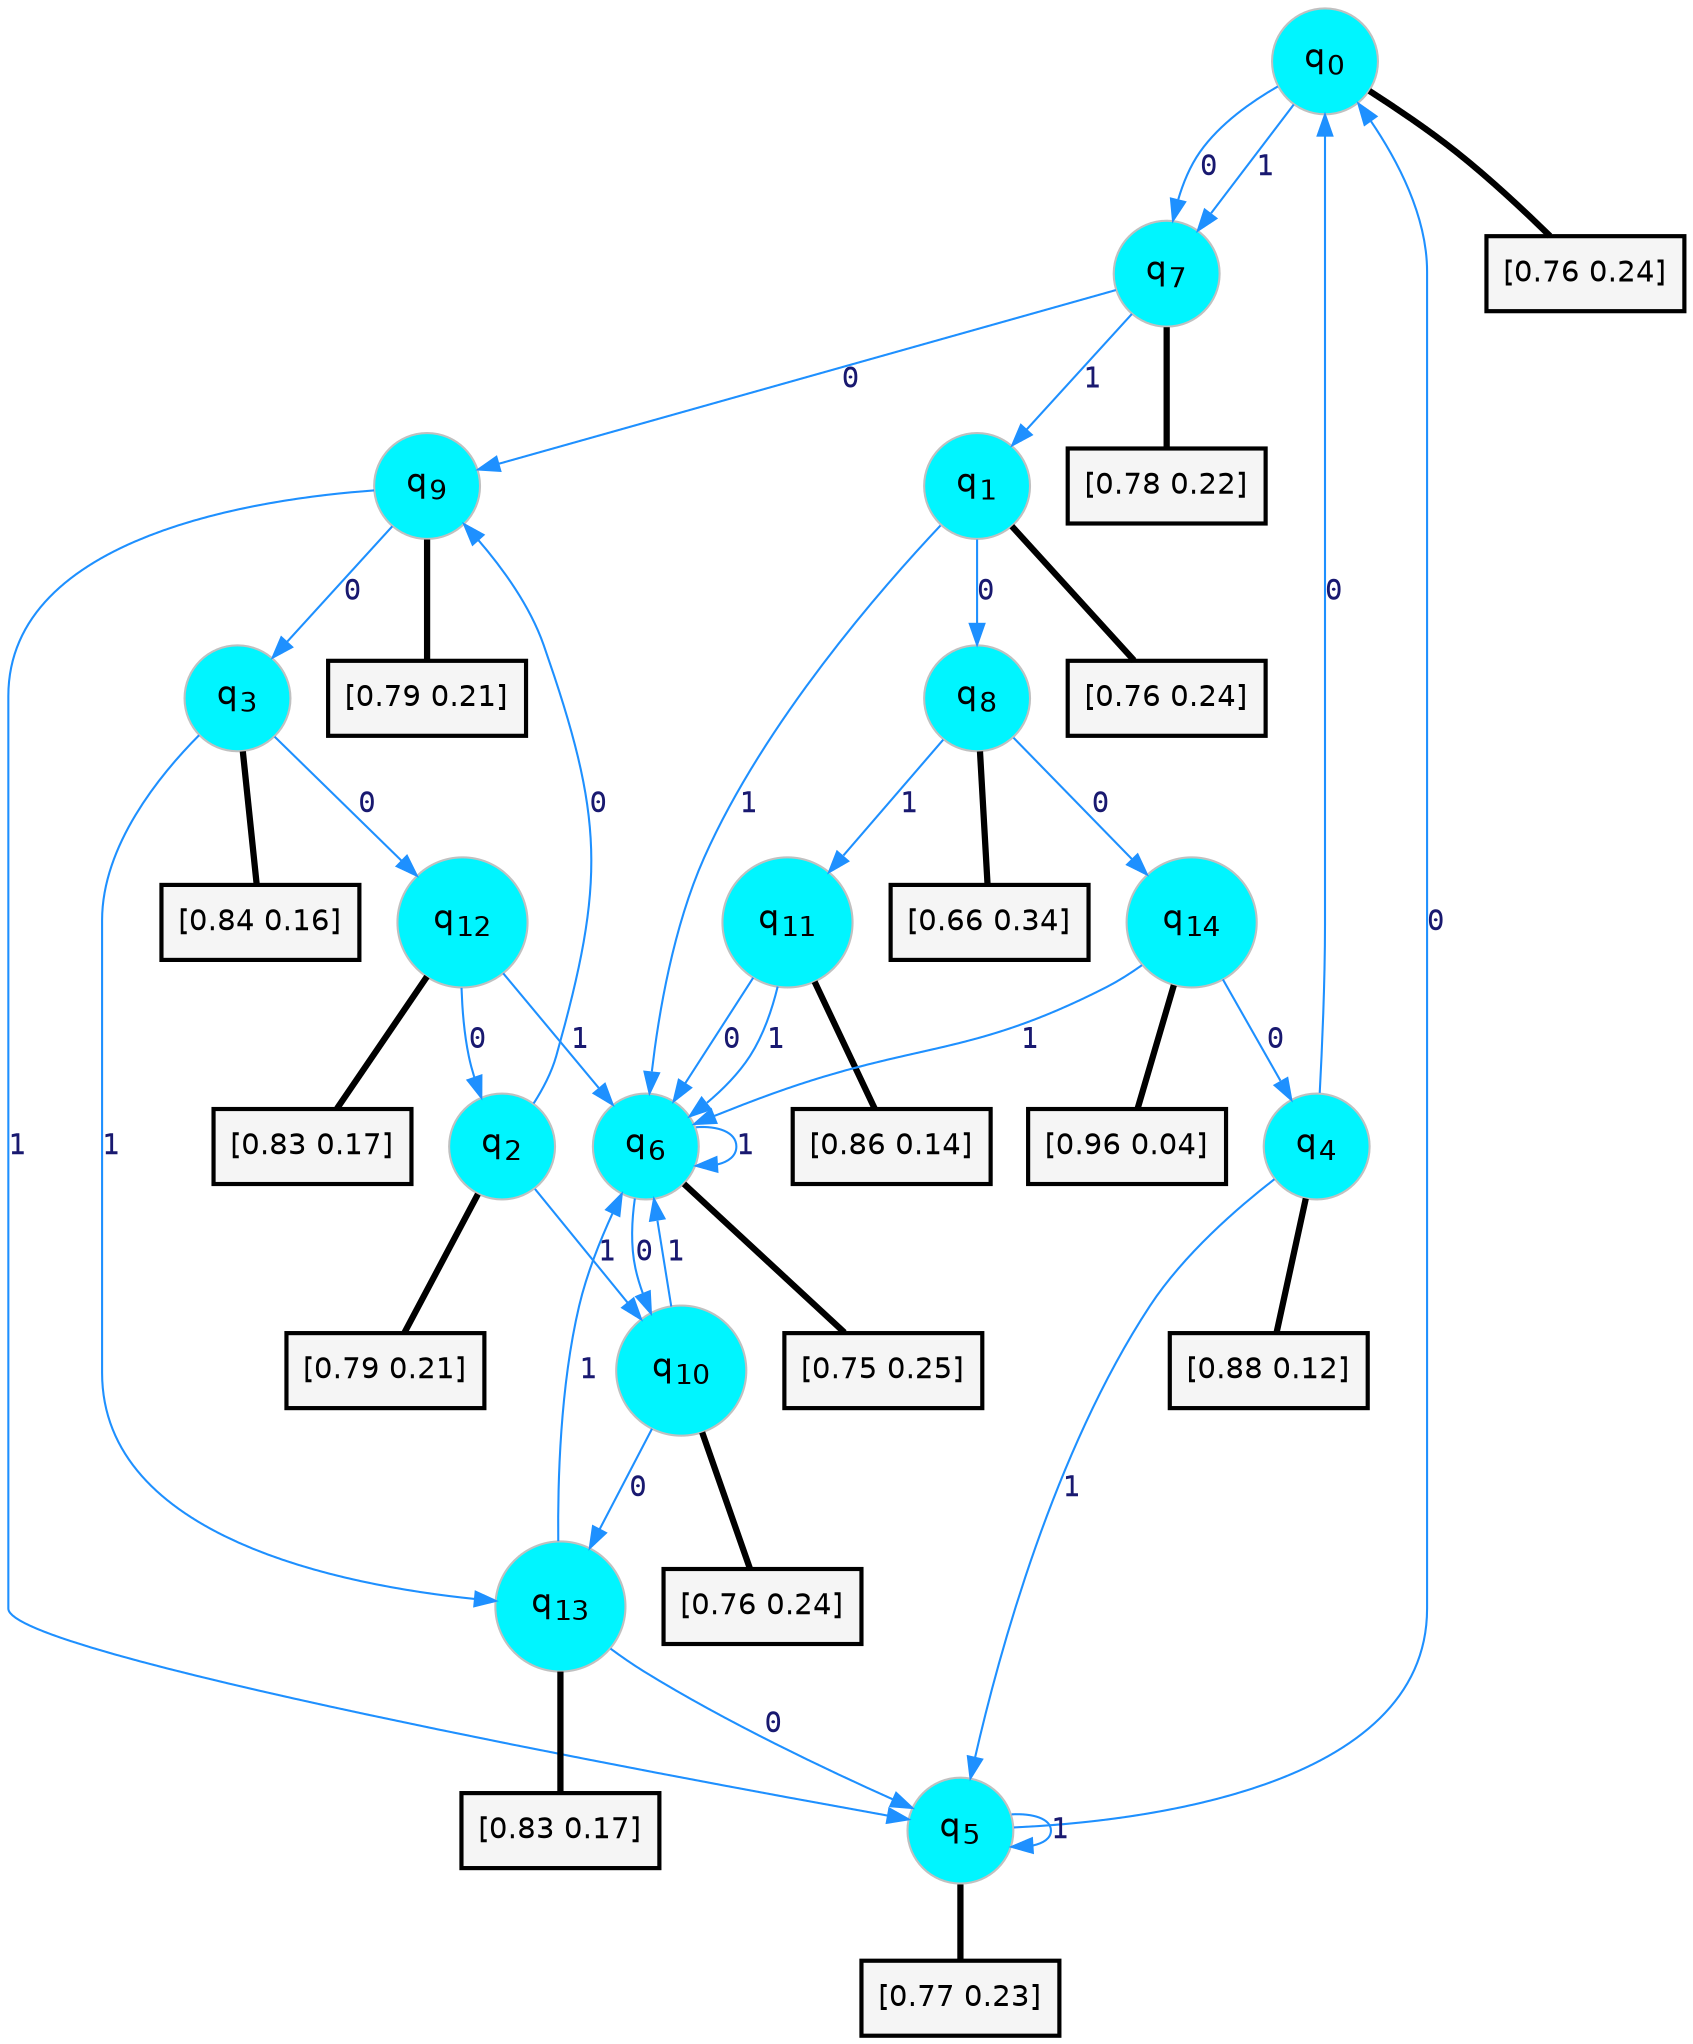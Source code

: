 digraph G {
graph [
bgcolor=transparent, dpi=300, rankdir=TD, size="40,25"];
node [
color=gray, fillcolor=turquoise1, fontcolor=black, fontname=Helvetica, fontsize=16, fontweight=bold, shape=circle, style=filled];
edge [
arrowsize=1, color=dodgerblue1, fontcolor=midnightblue, fontname=courier, fontweight=bold, penwidth=1, style=solid, weight=20];
0[label=<q<SUB>0</SUB>>];
1[label=<q<SUB>1</SUB>>];
2[label=<q<SUB>2</SUB>>];
3[label=<q<SUB>3</SUB>>];
4[label=<q<SUB>4</SUB>>];
5[label=<q<SUB>5</SUB>>];
6[label=<q<SUB>6</SUB>>];
7[label=<q<SUB>7</SUB>>];
8[label=<q<SUB>8</SUB>>];
9[label=<q<SUB>9</SUB>>];
10[label=<q<SUB>10</SUB>>];
11[label=<q<SUB>11</SUB>>];
12[label=<q<SUB>12</SUB>>];
13[label=<q<SUB>13</SUB>>];
14[label=<q<SUB>14</SUB>>];
15[label="[0.76 0.24]", shape=box,fontcolor=black, fontname=Helvetica, fontsize=14, penwidth=2, fillcolor=whitesmoke,color=black];
16[label="[0.76 0.24]", shape=box,fontcolor=black, fontname=Helvetica, fontsize=14, penwidth=2, fillcolor=whitesmoke,color=black];
17[label="[0.79 0.21]", shape=box,fontcolor=black, fontname=Helvetica, fontsize=14, penwidth=2, fillcolor=whitesmoke,color=black];
18[label="[0.84 0.16]", shape=box,fontcolor=black, fontname=Helvetica, fontsize=14, penwidth=2, fillcolor=whitesmoke,color=black];
19[label="[0.88 0.12]", shape=box,fontcolor=black, fontname=Helvetica, fontsize=14, penwidth=2, fillcolor=whitesmoke,color=black];
20[label="[0.77 0.23]", shape=box,fontcolor=black, fontname=Helvetica, fontsize=14, penwidth=2, fillcolor=whitesmoke,color=black];
21[label="[0.75 0.25]", shape=box,fontcolor=black, fontname=Helvetica, fontsize=14, penwidth=2, fillcolor=whitesmoke,color=black];
22[label="[0.78 0.22]", shape=box,fontcolor=black, fontname=Helvetica, fontsize=14, penwidth=2, fillcolor=whitesmoke,color=black];
23[label="[0.66 0.34]", shape=box,fontcolor=black, fontname=Helvetica, fontsize=14, penwidth=2, fillcolor=whitesmoke,color=black];
24[label="[0.79 0.21]", shape=box,fontcolor=black, fontname=Helvetica, fontsize=14, penwidth=2, fillcolor=whitesmoke,color=black];
25[label="[0.76 0.24]", shape=box,fontcolor=black, fontname=Helvetica, fontsize=14, penwidth=2, fillcolor=whitesmoke,color=black];
26[label="[0.86 0.14]", shape=box,fontcolor=black, fontname=Helvetica, fontsize=14, penwidth=2, fillcolor=whitesmoke,color=black];
27[label="[0.83 0.17]", shape=box,fontcolor=black, fontname=Helvetica, fontsize=14, penwidth=2, fillcolor=whitesmoke,color=black];
28[label="[0.83 0.17]", shape=box,fontcolor=black, fontname=Helvetica, fontsize=14, penwidth=2, fillcolor=whitesmoke,color=black];
29[label="[0.96 0.04]", shape=box,fontcolor=black, fontname=Helvetica, fontsize=14, penwidth=2, fillcolor=whitesmoke,color=black];
0->7 [label=0];
0->7 [label=1];
0->15 [arrowhead=none, penwidth=3,color=black];
1->8 [label=0];
1->6 [label=1];
1->16 [arrowhead=none, penwidth=3,color=black];
2->9 [label=0];
2->10 [label=1];
2->17 [arrowhead=none, penwidth=3,color=black];
3->12 [label=0];
3->13 [label=1];
3->18 [arrowhead=none, penwidth=3,color=black];
4->0 [label=0];
4->5 [label=1];
4->19 [arrowhead=none, penwidth=3,color=black];
5->0 [label=0];
5->5 [label=1];
5->20 [arrowhead=none, penwidth=3,color=black];
6->10 [label=0];
6->6 [label=1];
6->21 [arrowhead=none, penwidth=3,color=black];
7->9 [label=0];
7->1 [label=1];
7->22 [arrowhead=none, penwidth=3,color=black];
8->14 [label=0];
8->11 [label=1];
8->23 [arrowhead=none, penwidth=3,color=black];
9->3 [label=0];
9->5 [label=1];
9->24 [arrowhead=none, penwidth=3,color=black];
10->13 [label=0];
10->6 [label=1];
10->25 [arrowhead=none, penwidth=3,color=black];
11->6 [label=0];
11->6 [label=1];
11->26 [arrowhead=none, penwidth=3,color=black];
12->2 [label=0];
12->6 [label=1];
12->27 [arrowhead=none, penwidth=3,color=black];
13->5 [label=0];
13->6 [label=1];
13->28 [arrowhead=none, penwidth=3,color=black];
14->4 [label=0];
14->6 [label=1];
14->29 [arrowhead=none, penwidth=3,color=black];
}

